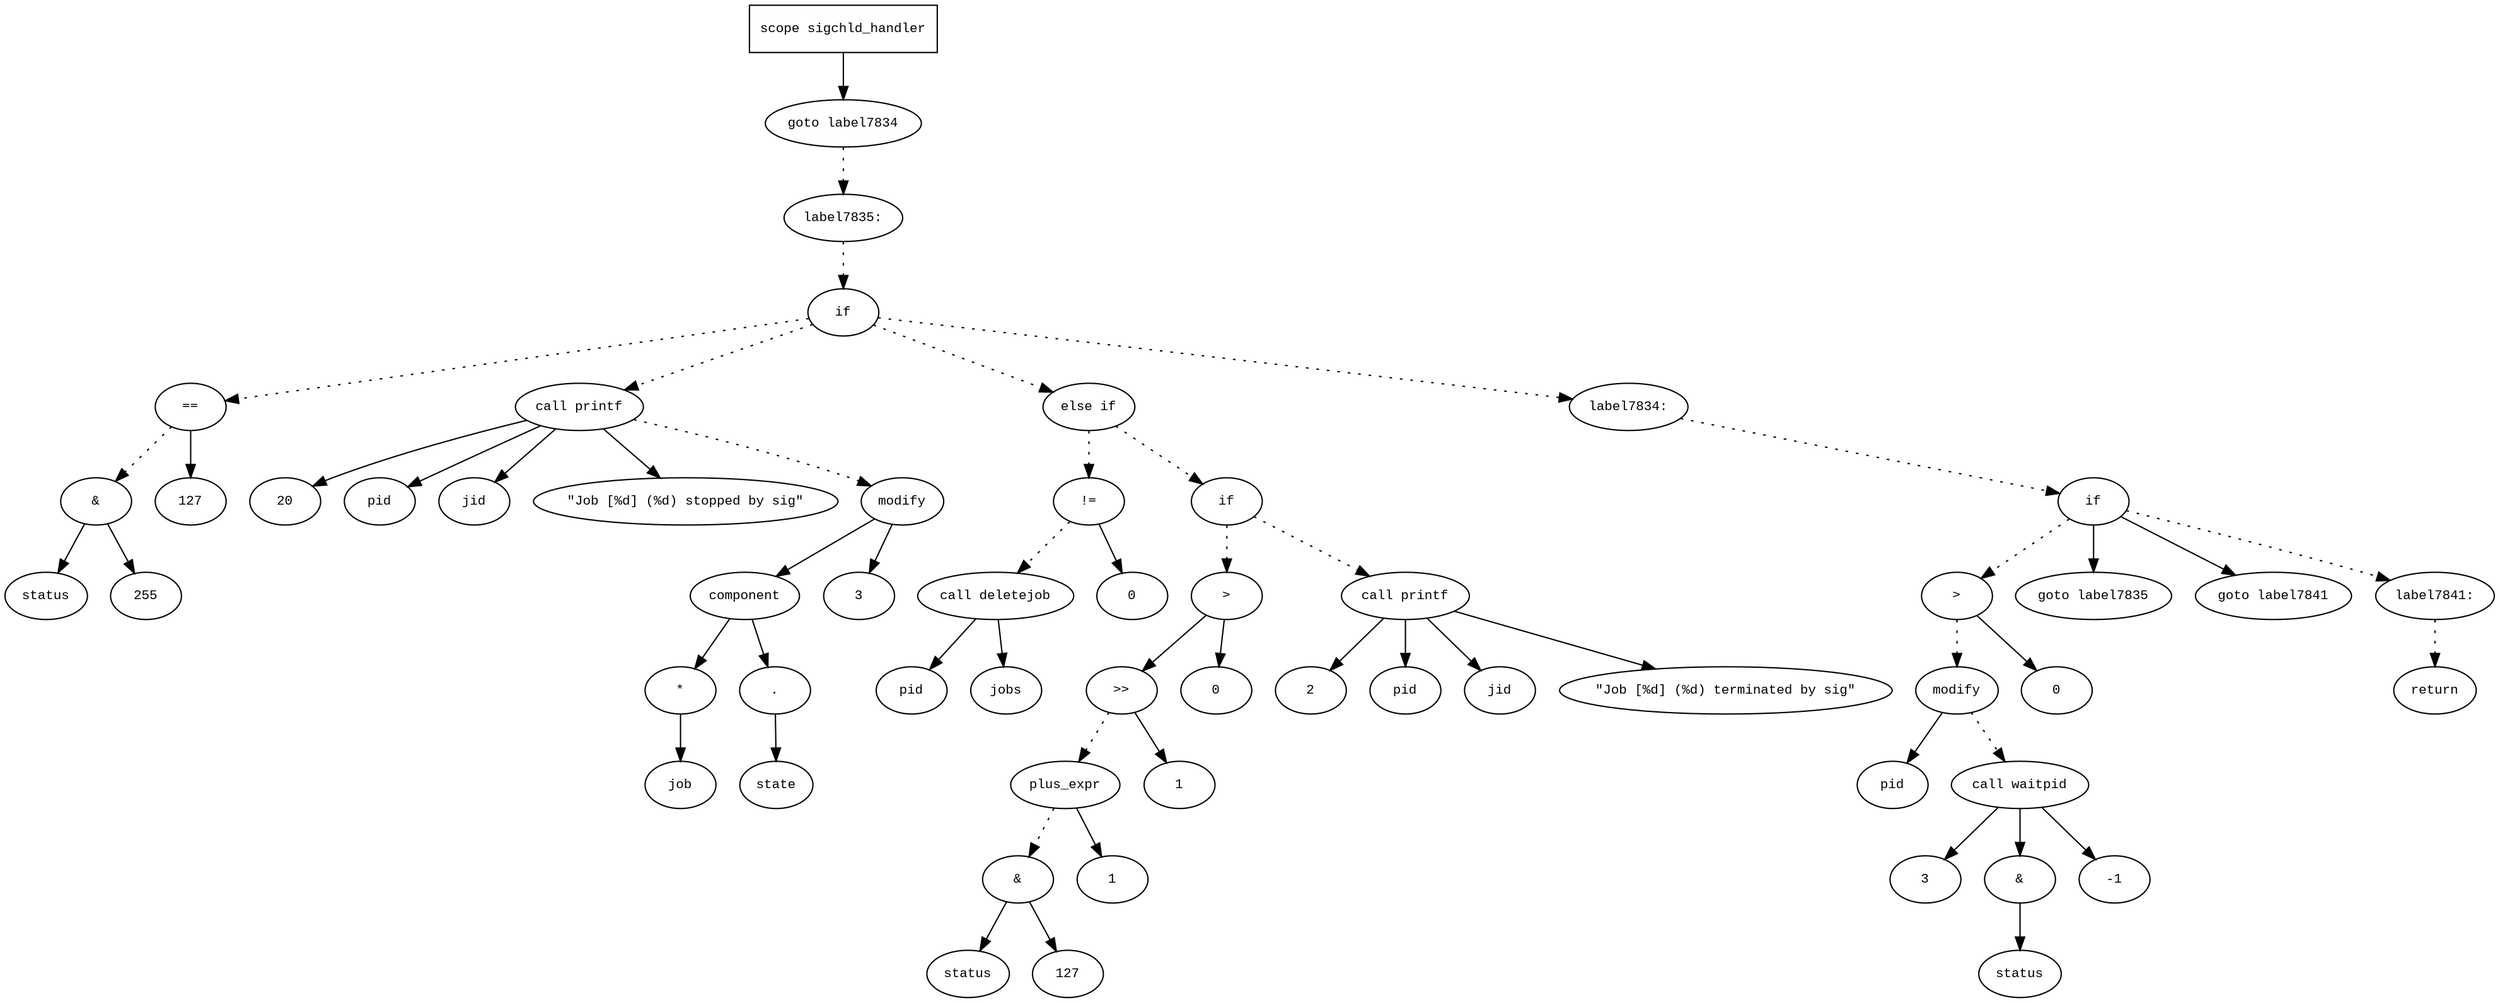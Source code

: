 digraph AST {
  graph [fontname="Times New Roman",fontsize=10];
  node  [fontname="Courier New",fontsize=10];
  edge  [fontname="Times New Roman",fontsize=10];

  node1 [label="scope sigchld_handler",shape=box];
  node2 [label="goto label7834",shape=ellipse];
  node1 -> node2;
  node3 [label="label7835:",shape=ellipse];
  node2 -> node3 [style=dotted];
  node4 [label="if",shape=ellipse];
  node3 -> node4 [style=dotted];
  node5 [label="==",shape=ellipse];
  node6 [label="&",shape=ellipse];
  node7 [label="status",shape=ellipse];
  node6 -> node7;
  node8 [label="255",shape=ellipse];
  node6 -> node8;
  node5 -> node6 [style=dotted];
  node9 [label="127",shape=ellipse];
  node5 -> node9;
  node4 -> node5 [style=dotted];
  node10 [label="call printf",shape=ellipse];
  node11 [label="20",shape=ellipse];
  node10 -> node11;
  node12 [label="pid",shape=ellipse];
  node10 -> node12;
  node13 [label="jid",shape=ellipse];
  node10 -> node13;
  node14 [label="\"Job [%d] (%d) stopped by sig\"",shape=ellipse];
  node10 -> node14;
  node4 -> node10 [style=dotted];
  node15 [label="modify",shape=ellipse];
  node16 [label="component",shape=ellipse];
  node15 -> node16;
  node17 [label="*",shape=ellipse];
  node18 [label="job",shape=ellipse];
  node17 -> node18;
  node16 -> node17;
  node19 [label=".",shape=ellipse];
  node16 -> node19;
  node20 [label="state",shape=ellipse];
  node19 -> node20;
  node21 [label="3",shape=ellipse];
  node15 -> node21;
  node10 -> node15 [style=dotted];
  node22 [label="else if",shape=ellipse];
  node4 -> node22 [style=dotted];
  node23 [label="!=",shape=ellipse];
  node24 [label="call deletejob",shape=ellipse];
  node25 [label="pid",shape=ellipse];
  node24 -> node25;
  node26 [label="jobs",shape=ellipse];
  node24 -> node26;
  node23 -> node24 [style=dotted];
  node27 [label="0",shape=ellipse];
  node23 -> node27;
  node22 -> node23 [style=dotted];
  node28 [label="if",shape=ellipse];
  node22 -> node28 [style=dotted];
  node29 [label=">",shape=ellipse];
  node30 [label=">>",shape=ellipse];
  node31 [label="plus_expr",shape=ellipse];
  node32 [label="&",shape=ellipse];
  node33 [label="status",shape=ellipse];
  node32 -> node33;
  node34 [label="127",shape=ellipse];
  node32 -> node34;
  node31 -> node32 [style=dotted];
  node35 [label="1",shape=ellipse];
  node31 -> node35;
  node30 -> node31 [style=dotted];
  node36 [label="1",shape=ellipse];
  node30 -> node36;
  node29 -> node30;
  node37 [label="0",shape=ellipse];
  node29 -> node37;
  node28 -> node29 [style=dotted];
  node38 [label="call printf",shape=ellipse];
  node39 [label="2",shape=ellipse];
  node38 -> node39;
  node40 [label="pid",shape=ellipse];
  node38 -> node40;
  node41 [label="jid",shape=ellipse];
  node38 -> node41;
  node42 [label="\"Job [%d] (%d) terminated by sig\"",shape=ellipse];
  node38 -> node42;
  node28 -> node38 [style=dotted];
  node43 [label="label7834:",shape=ellipse];
  node4 -> node43 [style=dotted];
  node44 [label="if",shape=ellipse];
  node43 -> node44 [style=dotted];
  node45 [label=">",shape=ellipse];
  node46 [label="modify",shape=ellipse];
  node47 [label="pid",shape=ellipse];
  node46 -> node47;
  node48 [label="call waitpid",shape=ellipse];
  node49 [label="3",shape=ellipse];
  node48 -> node49;
  node50 [label="&",shape=ellipse];
  node48 -> node50;
  node51 [label="status",shape=ellipse];
  node50 -> node51;
  node52 [label="-1",shape=ellipse];
  node48 -> node52;
  node46 -> node48 [style=dotted];
  node45 -> node46 [style=dotted];
  node53 [label="0",shape=ellipse];
  node45 -> node53;
  node44 -> node45 [style=dotted];
  node54 [label="goto label7835",shape=ellipse];
  node44 -> node54;
  node55 [label="goto label7841",shape=ellipse];
  node44 -> node55;
  node56 [label="label7841:",shape=ellipse];
  node44 -> node56 [style=dotted];
  node57 [label="return",shape=ellipse];
  node56 -> node57 [style=dotted];
} 